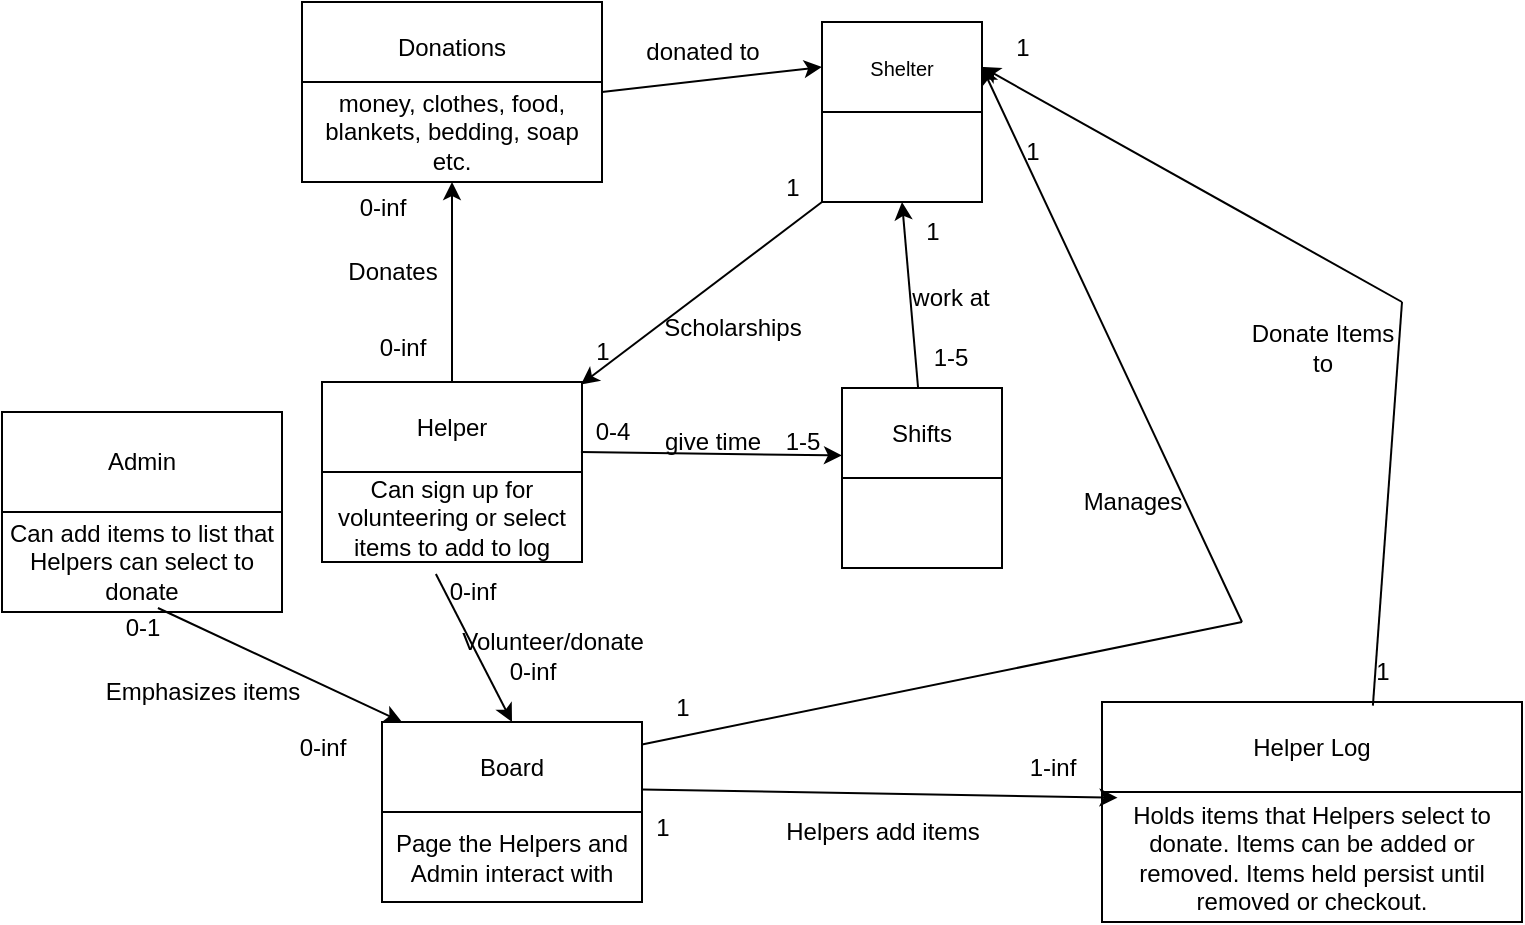 <mxfile version="21.7.2" type="github">
  <diagram id="C5RBs43oDa-KdzZeNtuy" name="Page-1">
    <mxGraphModel dx="2261" dy="750" grid="1" gridSize="10" guides="1" tooltips="1" connect="1" arrows="1" fold="1" page="1" pageScale="1" pageWidth="827" pageHeight="1169" math="0" shadow="0">
      <root>
        <mxCell id="WIyWlLk6GJQsqaUBKTNV-0" />
        <mxCell id="WIyWlLk6GJQsqaUBKTNV-1" parent="WIyWlLk6GJQsqaUBKTNV-0" />
        <mxCell id="St44Bd5XHEi7_r3chmtu-4" value="" style="group" parent="WIyWlLk6GJQsqaUBKTNV-1" vertex="1" connectable="0">
          <mxGeometry x="350" y="290" width="80" height="90" as="geometry" />
        </mxCell>
        <mxCell id="St44Bd5XHEi7_r3chmtu-2" value="&lt;font size=&quot;1&quot;&gt;Shelter&lt;/font&gt;" style="rounded=0;whiteSpace=wrap;html=1;" parent="St44Bd5XHEi7_r3chmtu-4" vertex="1">
          <mxGeometry width="80" height="45" as="geometry" />
        </mxCell>
        <mxCell id="St44Bd5XHEi7_r3chmtu-3" value="" style="rounded=0;whiteSpace=wrap;html=1;" parent="St44Bd5XHEi7_r3chmtu-4" vertex="1">
          <mxGeometry y="45" width="80" height="45" as="geometry" />
        </mxCell>
        <mxCell id="St44Bd5XHEi7_r3chmtu-11" value="" style="group" parent="WIyWlLk6GJQsqaUBKTNV-1" vertex="1" connectable="0">
          <mxGeometry x="360" y="473" width="80" height="90" as="geometry" />
        </mxCell>
        <mxCell id="St44Bd5XHEi7_r3chmtu-12" value="Shifts" style="rounded=0;whiteSpace=wrap;html=1;" parent="St44Bd5XHEi7_r3chmtu-11" vertex="1">
          <mxGeometry width="80" height="45" as="geometry" />
        </mxCell>
        <mxCell id="St44Bd5XHEi7_r3chmtu-13" value="" style="rounded=0;whiteSpace=wrap;html=1;" parent="St44Bd5XHEi7_r3chmtu-11" vertex="1">
          <mxGeometry y="45" width="80" height="45" as="geometry" />
        </mxCell>
        <mxCell id="5BV0Ulv1FULBEwSFIW00-0" value="" style="group" parent="WIyWlLk6GJQsqaUBKTNV-1" vertex="1" connectable="0">
          <mxGeometry x="90" y="280" width="150" height="90" as="geometry" />
        </mxCell>
        <mxCell id="5BV0Ulv1FULBEwSFIW00-1" value="Donations" style="rounded=0;whiteSpace=wrap;html=1;" parent="5BV0Ulv1FULBEwSFIW00-0" vertex="1">
          <mxGeometry width="150" height="45" as="geometry" />
        </mxCell>
        <mxCell id="5BV0Ulv1FULBEwSFIW00-2" value="money, clothes, food, blankets, bedding, soap etc." style="rounded=0;whiteSpace=wrap;html=1;" parent="5BV0Ulv1FULBEwSFIW00-0" vertex="1">
          <mxGeometry y="40" width="150" height="50" as="geometry" />
        </mxCell>
        <mxCell id="5BV0Ulv1FULBEwSFIW00-3" value="" style="endArrow=classic;html=1;rounded=0;entryX=0.5;entryY=1;entryDx=0;entryDy=0;" parent="WIyWlLk6GJQsqaUBKTNV-1" source="cRR08hYIlG-YdCW4J_Mc-7" target="5BV0Ulv1FULBEwSFIW00-2" edge="1">
          <mxGeometry width="50" height="50" relative="1" as="geometry">
            <mxPoint x="174.737" y="460" as="sourcePoint" />
            <mxPoint x="440" y="280" as="targetPoint" />
          </mxGeometry>
        </mxCell>
        <mxCell id="5BV0Ulv1FULBEwSFIW00-4" value="Donates" style="text;html=1;align=center;verticalAlign=middle;resizable=0;points=[];autosize=1;strokeColor=none;fillColor=none;" parent="WIyWlLk6GJQsqaUBKTNV-1" vertex="1">
          <mxGeometry x="100" y="400" width="70" height="30" as="geometry" />
        </mxCell>
        <mxCell id="5BV0Ulv1FULBEwSFIW00-7" value="" style="endArrow=classic;html=1;rounded=0;exitX=1;exitY=1;exitDx=0;exitDy=0;entryX=0;entryY=0.5;entryDx=0;entryDy=0;" parent="WIyWlLk6GJQsqaUBKTNV-1" source="5BV0Ulv1FULBEwSFIW00-1" target="St44Bd5XHEi7_r3chmtu-2" edge="1">
          <mxGeometry width="50" height="50" relative="1" as="geometry">
            <mxPoint x="240" y="325" as="sourcePoint" />
            <mxPoint x="350" y="313" as="targetPoint" />
          </mxGeometry>
        </mxCell>
        <mxCell id="5BV0Ulv1FULBEwSFIW00-6" value="donated to" style="text;html=1;align=center;verticalAlign=middle;resizable=0;points=[];autosize=1;strokeColor=none;fillColor=none;" parent="WIyWlLk6GJQsqaUBKTNV-1" vertex="1">
          <mxGeometry x="250" y="290" width="80" height="30" as="geometry" />
        </mxCell>
        <mxCell id="5BV0Ulv1FULBEwSFIW00-8" value="" style="endArrow=classic;html=1;rounded=0;entryX=0.5;entryY=1;entryDx=0;entryDy=0;" parent="WIyWlLk6GJQsqaUBKTNV-1" source="St44Bd5XHEi7_r3chmtu-12" target="St44Bd5XHEi7_r3chmtu-3" edge="1">
          <mxGeometry width="50" height="50" relative="1" as="geometry">
            <mxPoint x="390" y="330" as="sourcePoint" />
            <mxPoint x="440" y="280" as="targetPoint" />
          </mxGeometry>
        </mxCell>
        <mxCell id="5BV0Ulv1FULBEwSFIW00-11" value="give time" style="text;html=1;align=center;verticalAlign=middle;resizable=0;points=[];autosize=1;strokeColor=none;fillColor=none;" parent="WIyWlLk6GJQsqaUBKTNV-1" vertex="1">
          <mxGeometry x="260" y="485" width="70" height="30" as="geometry" />
        </mxCell>
        <mxCell id="5BV0Ulv1FULBEwSFIW00-12" value="work at" style="text;html=1;align=center;verticalAlign=middle;resizable=0;points=[];autosize=1;strokeColor=none;fillColor=none;" parent="WIyWlLk6GJQsqaUBKTNV-1" vertex="1">
          <mxGeometry x="384" y="413" width="60" height="30" as="geometry" />
        </mxCell>
        <mxCell id="m17-Y4bESD3xmkA4W81M-3" value="" style="endArrow=classic;html=1;rounded=0;exitX=0.438;exitY=1.133;exitDx=0;exitDy=0;entryX=0.5;entryY=0;entryDx=0;entryDy=0;exitPerimeter=0;" parent="WIyWlLk6GJQsqaUBKTNV-1" source="cRR08hYIlG-YdCW4J_Mc-8" target="cRR08hYIlG-YdCW4J_Mc-4" edge="1">
          <mxGeometry width="50" height="50" relative="1" as="geometry">
            <mxPoint x="202.105" y="550" as="sourcePoint" />
            <mxPoint x="222.5" y="630" as="targetPoint" />
          </mxGeometry>
        </mxCell>
        <mxCell id="m17-Y4bESD3xmkA4W81M-5" value="" style="group" parent="WIyWlLk6GJQsqaUBKTNV-1" vertex="1" connectable="0">
          <mxGeometry x="490" y="630" width="210" height="110" as="geometry" />
        </mxCell>
        <mxCell id="m17-Y4bESD3xmkA4W81M-6" value="Helper Log" style="rounded=0;whiteSpace=wrap;html=1;" parent="m17-Y4bESD3xmkA4W81M-5" vertex="1">
          <mxGeometry width="210" height="45" as="geometry" />
        </mxCell>
        <mxCell id="m17-Y4bESD3xmkA4W81M-7" value="Holds items that Helpers select to donate. Items can be added or removed. Items held persist until removed or checkout." style="rounded=0;whiteSpace=wrap;html=1;" parent="m17-Y4bESD3xmkA4W81M-5" vertex="1">
          <mxGeometry y="45" width="210" height="65" as="geometry" />
        </mxCell>
        <mxCell id="m17-Y4bESD3xmkA4W81M-10" value="" style="endArrow=classic;html=1;rounded=0;exitX=1;exitY=0.75;exitDx=0;exitDy=0;entryX=0.037;entryY=1.064;entryDx=0;entryDy=0;entryPerimeter=0;" parent="WIyWlLk6GJQsqaUBKTNV-1" source="cRR08hYIlG-YdCW4J_Mc-4" target="m17-Y4bESD3xmkA4W81M-6" edge="1">
          <mxGeometry width="50" height="50" relative="1" as="geometry">
            <mxPoint x="350" y="675" as="sourcePoint" />
            <mxPoint x="490" y="675" as="targetPoint" />
          </mxGeometry>
        </mxCell>
        <mxCell id="m17-Y4bESD3xmkA4W81M-9" value="Helpers add items" style="text;html=1;align=center;verticalAlign=middle;resizable=0;points=[];autosize=1;strokeColor=none;fillColor=none;" parent="WIyWlLk6GJQsqaUBKTNV-1" vertex="1">
          <mxGeometry x="320" y="680" width="120" height="30" as="geometry" />
        </mxCell>
        <mxCell id="m17-Y4bESD3xmkA4W81M-11" value="" style="endArrow=classic;html=1;rounded=0;entryX=1;entryY=0.5;entryDx=0;entryDy=0;" parent="WIyWlLk6GJQsqaUBKTNV-1" target="St44Bd5XHEi7_r3chmtu-2" edge="1">
          <mxGeometry width="50" height="50" relative="1" as="geometry">
            <mxPoint x="560" y="590" as="sourcePoint" />
            <mxPoint x="400" y="530" as="targetPoint" />
          </mxGeometry>
        </mxCell>
        <mxCell id="m17-Y4bESD3xmkA4W81M-13" value="" style="endArrow=none;html=1;rounded=0;exitX=1;exitY=0.25;exitDx=0;exitDy=0;" parent="WIyWlLk6GJQsqaUBKTNV-1" source="cRR08hYIlG-YdCW4J_Mc-4" edge="1">
          <mxGeometry width="50" height="50" relative="1" as="geometry">
            <mxPoint x="350" y="630" as="sourcePoint" />
            <mxPoint x="560" y="590" as="targetPoint" />
          </mxGeometry>
        </mxCell>
        <mxCell id="m17-Y4bESD3xmkA4W81M-14" value="Manages" style="text;html=1;align=center;verticalAlign=middle;resizable=0;points=[];autosize=1;strokeColor=none;fillColor=none;" parent="WIyWlLk6GJQsqaUBKTNV-1" vertex="1">
          <mxGeometry x="470" y="515" width="70" height="30" as="geometry" />
        </mxCell>
        <mxCell id="m17-Y4bESD3xmkA4W81M-15" value="" style="endArrow=classic;html=1;rounded=0;entryX=1;entryY=0.5;entryDx=0;entryDy=0;" parent="WIyWlLk6GJQsqaUBKTNV-1" target="St44Bd5XHEi7_r3chmtu-2" edge="1">
          <mxGeometry width="50" height="50" relative="1" as="geometry">
            <mxPoint x="640" y="430" as="sourcePoint" />
            <mxPoint x="400" y="530" as="targetPoint" />
          </mxGeometry>
        </mxCell>
        <mxCell id="m17-Y4bESD3xmkA4W81M-16" value="" style="endArrow=none;html=1;rounded=0;exitX=0.645;exitY=0.041;exitDx=0;exitDy=0;exitPerimeter=0;" parent="WIyWlLk6GJQsqaUBKTNV-1" source="m17-Y4bESD3xmkA4W81M-6" edge="1">
          <mxGeometry width="50" height="50" relative="1" as="geometry">
            <mxPoint x="350" y="580" as="sourcePoint" />
            <mxPoint x="640" y="430" as="targetPoint" />
          </mxGeometry>
        </mxCell>
        <mxCell id="m17-Y4bESD3xmkA4W81M-17" value="Donate Items&lt;br&gt;to" style="text;html=1;align=center;verticalAlign=middle;resizable=0;points=[];autosize=1;strokeColor=none;fillColor=none;" parent="WIyWlLk6GJQsqaUBKTNV-1" vertex="1">
          <mxGeometry x="555" y="433" width="90" height="40" as="geometry" />
        </mxCell>
        <mxCell id="cRR08hYIlG-YdCW4J_Mc-1" value="" style="endArrow=classic;html=1;rounded=0;exitX=0;exitY=1;exitDx=0;exitDy=0;entryX=1;entryY=0.25;entryDx=0;entryDy=0;" parent="WIyWlLk6GJQsqaUBKTNV-1" source="St44Bd5XHEi7_r3chmtu-3" edge="1">
          <mxGeometry width="50" height="50" relative="1" as="geometry">
            <mxPoint x="390" y="540" as="sourcePoint" />
            <mxPoint x="229.474" y="471.25" as="targetPoint" />
          </mxGeometry>
        </mxCell>
        <mxCell id="cRR08hYIlG-YdCW4J_Mc-2" value="Scholarships" style="text;html=1;align=center;verticalAlign=middle;resizable=0;points=[];autosize=1;strokeColor=none;fillColor=none;" parent="WIyWlLk6GJQsqaUBKTNV-1" vertex="1">
          <mxGeometry x="260" y="428" width="90" height="30" as="geometry" />
        </mxCell>
        <mxCell id="cRR08hYIlG-YdCW4J_Mc-3" value="" style="group" parent="WIyWlLk6GJQsqaUBKTNV-1" vertex="1" connectable="0">
          <mxGeometry x="130" y="640" width="130" height="90" as="geometry" />
        </mxCell>
        <mxCell id="cRR08hYIlG-YdCW4J_Mc-4" value="Board" style="rounded=0;whiteSpace=wrap;html=1;" parent="cRR08hYIlG-YdCW4J_Mc-3" vertex="1">
          <mxGeometry width="130" height="45" as="geometry" />
        </mxCell>
        <mxCell id="cRR08hYIlG-YdCW4J_Mc-5" value="Page the Helpers and Admin interact with" style="rounded=0;whiteSpace=wrap;html=1;" parent="cRR08hYIlG-YdCW4J_Mc-3" vertex="1">
          <mxGeometry y="45" width="130" height="45" as="geometry" />
        </mxCell>
        <mxCell id="cRR08hYIlG-YdCW4J_Mc-6" value="" style="group" parent="WIyWlLk6GJQsqaUBKTNV-1" vertex="1" connectable="0">
          <mxGeometry x="100" y="470" width="130" height="90" as="geometry" />
        </mxCell>
        <mxCell id="cRR08hYIlG-YdCW4J_Mc-7" value="Helper" style="rounded=0;whiteSpace=wrap;html=1;" parent="cRR08hYIlG-YdCW4J_Mc-6" vertex="1">
          <mxGeometry width="130" height="45" as="geometry" />
        </mxCell>
        <mxCell id="cRR08hYIlG-YdCW4J_Mc-8" value="Can sign up for volunteering or select items to add to log" style="rounded=0;whiteSpace=wrap;html=1;" parent="cRR08hYIlG-YdCW4J_Mc-6" vertex="1">
          <mxGeometry y="45" width="130" height="45" as="geometry" />
        </mxCell>
        <mxCell id="cRR08hYIlG-YdCW4J_Mc-9" value="" style="group" parent="WIyWlLk6GJQsqaUBKTNV-1" vertex="1" connectable="0">
          <mxGeometry x="-60" y="485" width="140" height="100" as="geometry" />
        </mxCell>
        <mxCell id="cRR08hYIlG-YdCW4J_Mc-10" value="Admin" style="rounded=0;whiteSpace=wrap;html=1;" parent="cRR08hYIlG-YdCW4J_Mc-9" vertex="1">
          <mxGeometry width="140" height="50" as="geometry" />
        </mxCell>
        <mxCell id="cRR08hYIlG-YdCW4J_Mc-11" value="Can add items to list that Helpers can select to donate" style="rounded=0;whiteSpace=wrap;html=1;" parent="cRR08hYIlG-YdCW4J_Mc-9" vertex="1">
          <mxGeometry y="50" width="140" height="50" as="geometry" />
        </mxCell>
        <mxCell id="cRR08hYIlG-YdCW4J_Mc-14" value="" style="endArrow=classic;html=1;rounded=0;exitX=0.557;exitY=0.96;exitDx=0;exitDy=0;exitPerimeter=0;" parent="WIyWlLk6GJQsqaUBKTNV-1" source="cRR08hYIlG-YdCW4J_Mc-11" edge="1">
          <mxGeometry width="50" height="50" relative="1" as="geometry">
            <mxPoint x="390" y="600" as="sourcePoint" />
            <mxPoint x="140" y="640" as="targetPoint" />
          </mxGeometry>
        </mxCell>
        <mxCell id="cRR08hYIlG-YdCW4J_Mc-15" value="Emphasizes items" style="text;html=1;align=center;verticalAlign=middle;resizable=0;points=[];autosize=1;strokeColor=none;fillColor=none;" parent="WIyWlLk6GJQsqaUBKTNV-1" vertex="1">
          <mxGeometry x="-20" y="610" width="120" height="30" as="geometry" />
        </mxCell>
        <mxCell id="cRR08hYIlG-YdCW4J_Mc-17" value="Volunteer/donate" style="text;html=1;align=center;verticalAlign=middle;resizable=0;points=[];autosize=1;strokeColor=none;fillColor=none;" parent="WIyWlLk6GJQsqaUBKTNV-1" vertex="1">
          <mxGeometry x="160" y="585" width="110" height="30" as="geometry" />
        </mxCell>
        <mxCell id="wmnlVVdSoLwFTL4QDOBY-0" value="0-1" style="text;html=1;align=center;verticalAlign=middle;resizable=0;points=[];autosize=1;strokeColor=none;fillColor=none;" vertex="1" parent="WIyWlLk6GJQsqaUBKTNV-1">
          <mxGeometry x="-10" y="578" width="40" height="30" as="geometry" />
        </mxCell>
        <mxCell id="wmnlVVdSoLwFTL4QDOBY-1" value="0-inf" style="text;html=1;align=center;verticalAlign=middle;resizable=0;points=[];autosize=1;strokeColor=none;fillColor=none;" vertex="1" parent="WIyWlLk6GJQsqaUBKTNV-1">
          <mxGeometry x="75" y="638" width="50" height="30" as="geometry" />
        </mxCell>
        <mxCell id="wmnlVVdSoLwFTL4QDOBY-2" value="0-inf" style="text;html=1;align=center;verticalAlign=middle;resizable=0;points=[];autosize=1;strokeColor=none;fillColor=none;" vertex="1" parent="WIyWlLk6GJQsqaUBKTNV-1">
          <mxGeometry x="150" y="560" width="50" height="30" as="geometry" />
        </mxCell>
        <mxCell id="wmnlVVdSoLwFTL4QDOBY-3" value="0-inf" style="text;html=1;align=center;verticalAlign=middle;resizable=0;points=[];autosize=1;strokeColor=none;fillColor=none;" vertex="1" parent="WIyWlLk6GJQsqaUBKTNV-1">
          <mxGeometry x="180" y="600" width="50" height="30" as="geometry" />
        </mxCell>
        <mxCell id="wmnlVVdSoLwFTL4QDOBY-4" value="0-inf" style="text;html=1;align=center;verticalAlign=middle;resizable=0;points=[];autosize=1;strokeColor=none;fillColor=none;" vertex="1" parent="WIyWlLk6GJQsqaUBKTNV-1">
          <mxGeometry x="115" y="438" width="50" height="30" as="geometry" />
        </mxCell>
        <mxCell id="wmnlVVdSoLwFTL4QDOBY-5" value="0-inf" style="text;html=1;align=center;verticalAlign=middle;resizable=0;points=[];autosize=1;strokeColor=none;fillColor=none;" vertex="1" parent="WIyWlLk6GJQsqaUBKTNV-1">
          <mxGeometry x="105" y="368" width="50" height="30" as="geometry" />
        </mxCell>
        <mxCell id="wmnlVVdSoLwFTL4QDOBY-6" value="0-4" style="text;html=1;align=center;verticalAlign=middle;resizable=0;points=[];autosize=1;strokeColor=none;fillColor=none;" vertex="1" parent="WIyWlLk6GJQsqaUBKTNV-1">
          <mxGeometry x="225" y="480" width="40" height="30" as="geometry" />
        </mxCell>
        <mxCell id="wmnlVVdSoLwFTL4QDOBY-9" value="" style="endArrow=classic;html=1;rounded=0;exitX=1;exitY=1;exitDx=0;exitDy=0;entryX=0;entryY=0.75;entryDx=0;entryDy=0;" edge="1" parent="WIyWlLk6GJQsqaUBKTNV-1" target="St44Bd5XHEi7_r3chmtu-12">
          <mxGeometry width="50" height="50" relative="1" as="geometry">
            <mxPoint x="229.474" y="505" as="sourcePoint" />
            <mxPoint x="360" y="518" as="targetPoint" />
          </mxGeometry>
        </mxCell>
        <mxCell id="wmnlVVdSoLwFTL4QDOBY-7" value="1-5" style="text;html=1;align=center;verticalAlign=middle;resizable=0;points=[];autosize=1;strokeColor=none;fillColor=none;" vertex="1" parent="WIyWlLk6GJQsqaUBKTNV-1">
          <mxGeometry x="320" y="485" width="40" height="30" as="geometry" />
        </mxCell>
        <mxCell id="wmnlVVdSoLwFTL4QDOBY-10" value="1-5" style="text;html=1;align=center;verticalAlign=middle;resizable=0;points=[];autosize=1;strokeColor=none;fillColor=none;" vertex="1" parent="WIyWlLk6GJQsqaUBKTNV-1">
          <mxGeometry x="394" y="443" width="40" height="30" as="geometry" />
        </mxCell>
        <mxCell id="wmnlVVdSoLwFTL4QDOBY-11" value="1" style="text;html=1;align=center;verticalAlign=middle;resizable=0;points=[];autosize=1;strokeColor=none;fillColor=none;" vertex="1" parent="WIyWlLk6GJQsqaUBKTNV-1">
          <mxGeometry x="390" y="380" width="30" height="30" as="geometry" />
        </mxCell>
        <mxCell id="wmnlVVdSoLwFTL4QDOBY-12" value="1" style="text;html=1;align=center;verticalAlign=middle;resizable=0;points=[];autosize=1;strokeColor=none;fillColor=none;" vertex="1" parent="WIyWlLk6GJQsqaUBKTNV-1">
          <mxGeometry x="320" y="358" width="30" height="30" as="geometry" />
        </mxCell>
        <mxCell id="wmnlVVdSoLwFTL4QDOBY-13" value="1" style="text;html=1;align=center;verticalAlign=middle;resizable=0;points=[];autosize=1;strokeColor=none;fillColor=none;" vertex="1" parent="WIyWlLk6GJQsqaUBKTNV-1">
          <mxGeometry x="225" y="440" width="30" height="30" as="geometry" />
        </mxCell>
        <mxCell id="wmnlVVdSoLwFTL4QDOBY-14" value="1" style="text;html=1;align=center;verticalAlign=middle;resizable=0;points=[];autosize=1;strokeColor=none;fillColor=none;" vertex="1" parent="WIyWlLk6GJQsqaUBKTNV-1">
          <mxGeometry x="265" y="618" width="30" height="30" as="geometry" />
        </mxCell>
        <mxCell id="wmnlVVdSoLwFTL4QDOBY-15" value="1" style="text;html=1;align=center;verticalAlign=middle;resizable=0;points=[];autosize=1;strokeColor=none;fillColor=none;" vertex="1" parent="WIyWlLk6GJQsqaUBKTNV-1">
          <mxGeometry x="435" y="288" width="30" height="30" as="geometry" />
        </mxCell>
        <mxCell id="wmnlVVdSoLwFTL4QDOBY-16" value="1" style="text;html=1;align=center;verticalAlign=middle;resizable=0;points=[];autosize=1;strokeColor=none;fillColor=none;" vertex="1" parent="WIyWlLk6GJQsqaUBKTNV-1">
          <mxGeometry x="440" y="340" width="30" height="30" as="geometry" />
        </mxCell>
        <mxCell id="wmnlVVdSoLwFTL4QDOBY-17" value="1" style="text;html=1;align=center;verticalAlign=middle;resizable=0;points=[];autosize=1;strokeColor=none;fillColor=none;" vertex="1" parent="WIyWlLk6GJQsqaUBKTNV-1">
          <mxGeometry x="615" y="600" width="30" height="30" as="geometry" />
        </mxCell>
        <mxCell id="wmnlVVdSoLwFTL4QDOBY-18" value="1" style="text;html=1;align=center;verticalAlign=middle;resizable=0;points=[];autosize=1;strokeColor=none;fillColor=none;" vertex="1" parent="WIyWlLk6GJQsqaUBKTNV-1">
          <mxGeometry x="255" y="678" width="30" height="30" as="geometry" />
        </mxCell>
        <mxCell id="wmnlVVdSoLwFTL4QDOBY-19" value="1-inf" style="text;html=1;align=center;verticalAlign=middle;resizable=0;points=[];autosize=1;strokeColor=none;fillColor=none;" vertex="1" parent="WIyWlLk6GJQsqaUBKTNV-1">
          <mxGeometry x="440" y="648" width="50" height="30" as="geometry" />
        </mxCell>
      </root>
    </mxGraphModel>
  </diagram>
</mxfile>
